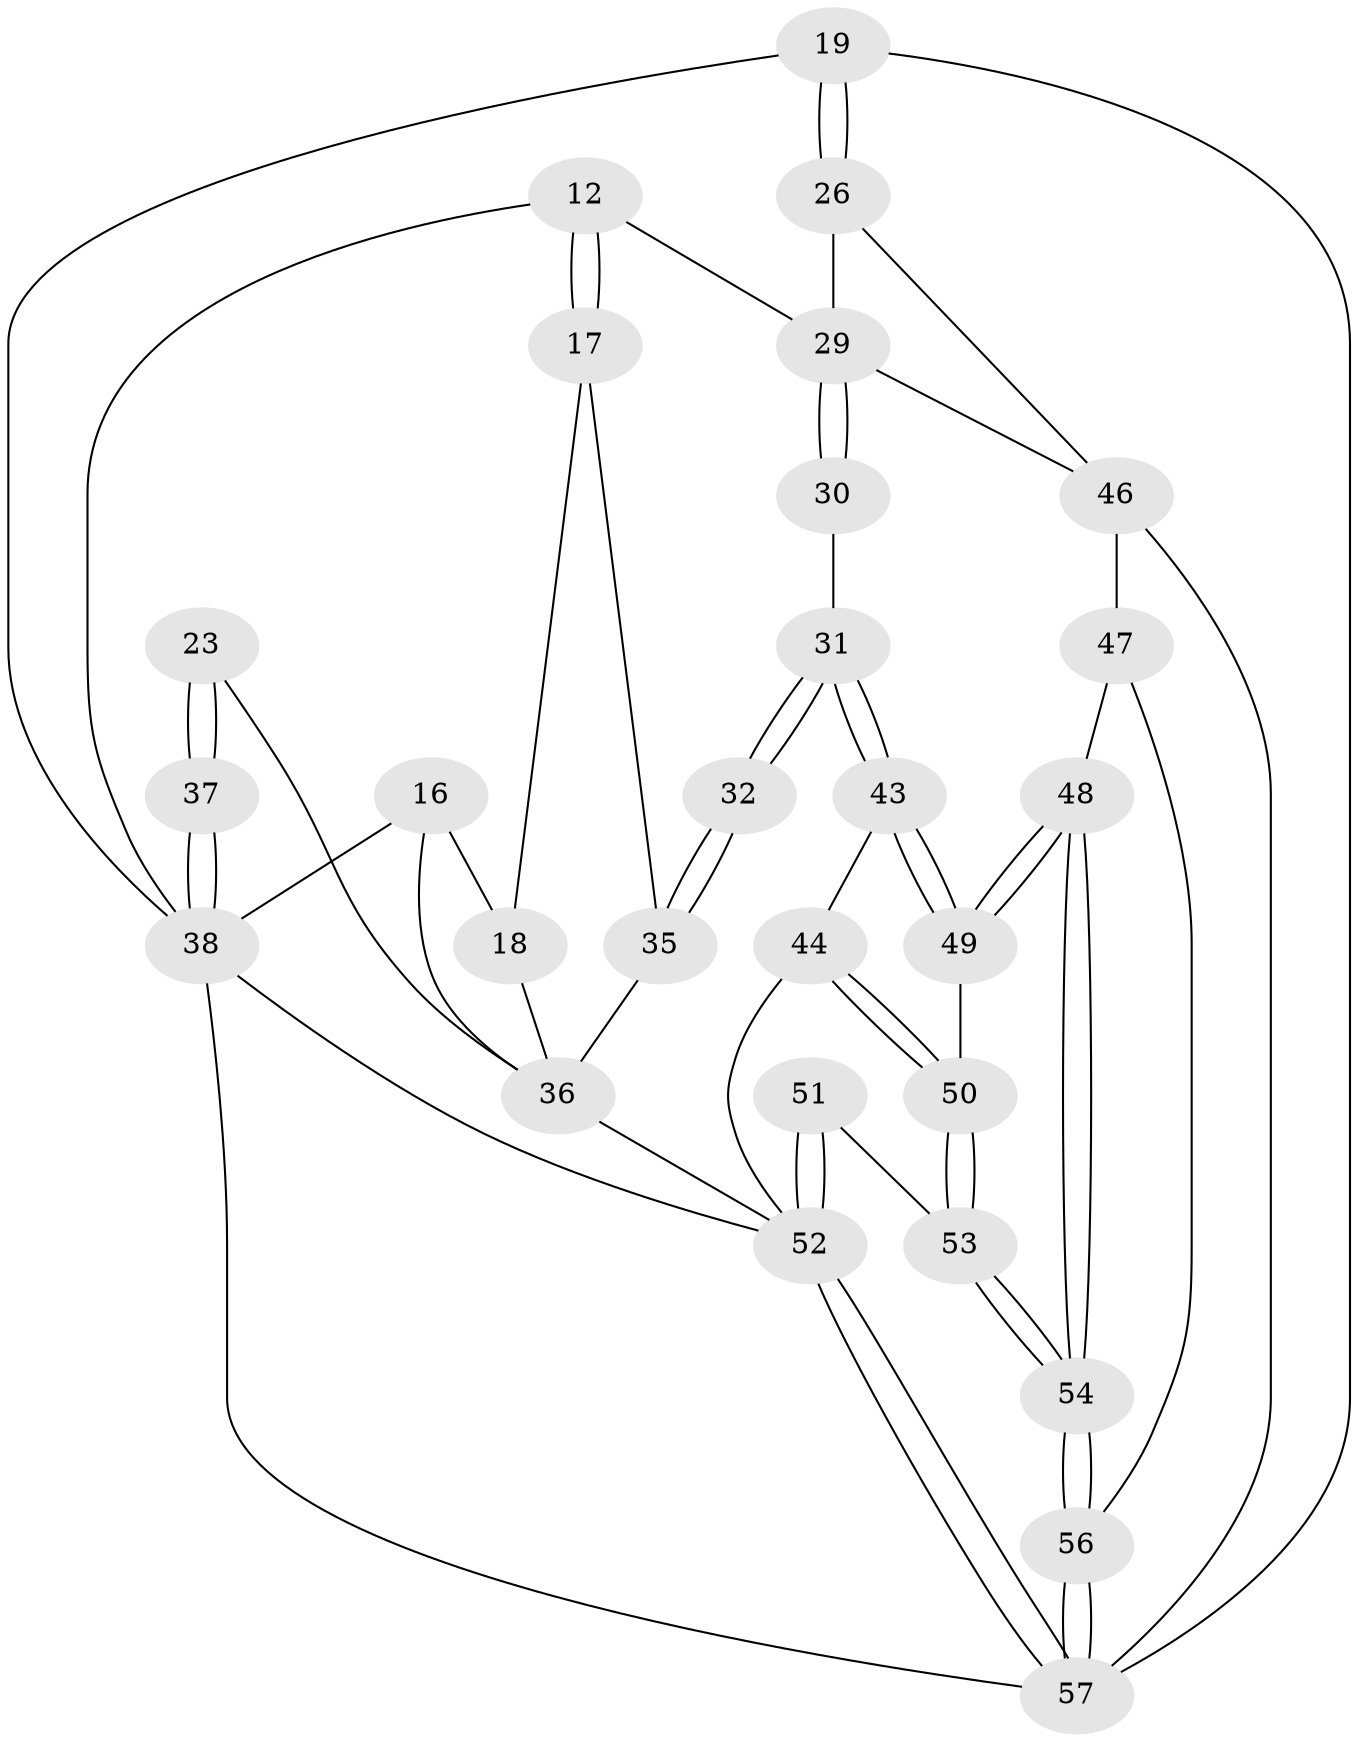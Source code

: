 // original degree distribution, {3: 0.05263157894736842, 4: 0.24561403508771928, 5: 0.47368421052631576, 6: 0.22807017543859648}
// Generated by graph-tools (version 1.1) at 2025/06/03/04/25 22:06:28]
// undirected, 28 vertices, 63 edges
graph export_dot {
graph [start="1"]
  node [color=gray90,style=filled];
  12 [pos="+0.7793920787428887+0.26567367973054257"];
  16 [pos="+0.40482620449986406+0.21773034493810794",super="+15"];
  17 [pos="+0.7190194467059209+0.30443019087938306"];
  18 [pos="+0.4505066152528019+0.24911358023168956"];
  19 [pos="+1+0.15124110307758254",super="+3"];
  23 [pos="+0.17756548763251487+0.46127701022663337",super="+21"];
  26 [pos="+1+0.6135363275468814",super="+9+8"];
  29 [pos="+0.8946118839503445+0.6094574163442191",super="+10+11"];
  30 [pos="+0.80840284437923+0.5940370202631303"];
  31 [pos="+0.6943771742785451+0.6044215674755234"];
  32 [pos="+0.6790418641474796+0.578018088348426"];
  35 [pos="+0.5722623864896982+0.4907729499011206",super="+34+33"];
  36 [pos="+0.3557689693053859+0.5583801436500742",super="+25+24"];
  37 [pos="+0+0.6039498726070368",super="+20"];
  38 [pos="+0+0.6672677640492044",super="+5+7+6+13"];
  43 [pos="+0.6827303717129749+0.6213809218317426"];
  44 [pos="+0.4765943055779114+0.6683246927028768"];
  46 [pos="+0.8087649332265764+0.8232645643456086",super="+28+27"];
  47 [pos="+0.8025260991899673+0.8289402815490441"];
  48 [pos="+0.6972603804100176+0.7950094052314803"];
  49 [pos="+0.6706397763543639+0.7443314699441049"];
  50 [pos="+0.5477430938197073+0.8055489835502632"];
  51 [pos="+0.34094965138074473+0.8039671530818435"];
  52 [pos="+0.21589024037327717+0.8969626377722341",super="+42+41+45"];
  53 [pos="+0.5043281015916072+0.8906428526932241"];
  54 [pos="+0.6017559645107567+1"];
  56 [pos="+0.6072802262508498+1",super="+55"];
  57 [pos="+0.23150225932742202+1",super="+40"];
  12 -- 17;
  12 -- 17;
  12 -- 29;
  12 -- 38;
  16 -- 18;
  16 -- 38 [weight=2];
  16 -- 36;
  17 -- 18;
  17 -- 35;
  18 -- 36;
  19 -- 26 [weight=3];
  19 -- 26;
  19 -- 38 [weight=2];
  19 -- 57;
  23 -- 37 [weight=2];
  23 -- 37;
  23 -- 36;
  26 -- 29;
  26 -- 46;
  29 -- 30 [weight=2];
  29 -- 30;
  29 -- 46;
  30 -- 31;
  31 -- 32;
  31 -- 32;
  31 -- 43;
  31 -- 43;
  32 -- 35 [weight=2];
  32 -- 35;
  35 -- 36 [weight=2];
  36 -- 52;
  37 -- 38 [weight=2];
  37 -- 38;
  38 -- 57;
  38 -- 52;
  43 -- 44;
  43 -- 49;
  43 -- 49;
  44 -- 50;
  44 -- 50;
  44 -- 52;
  46 -- 47;
  46 -- 57 [weight=2];
  47 -- 48;
  47 -- 56;
  48 -- 49;
  48 -- 49;
  48 -- 54;
  48 -- 54;
  49 -- 50;
  50 -- 53;
  50 -- 53;
  51 -- 52 [weight=2];
  51 -- 52;
  51 -- 53;
  52 -- 57;
  52 -- 57;
  53 -- 54;
  53 -- 54;
  54 -- 56;
  54 -- 56;
  56 -- 57 [weight=2];
  56 -- 57;
}
